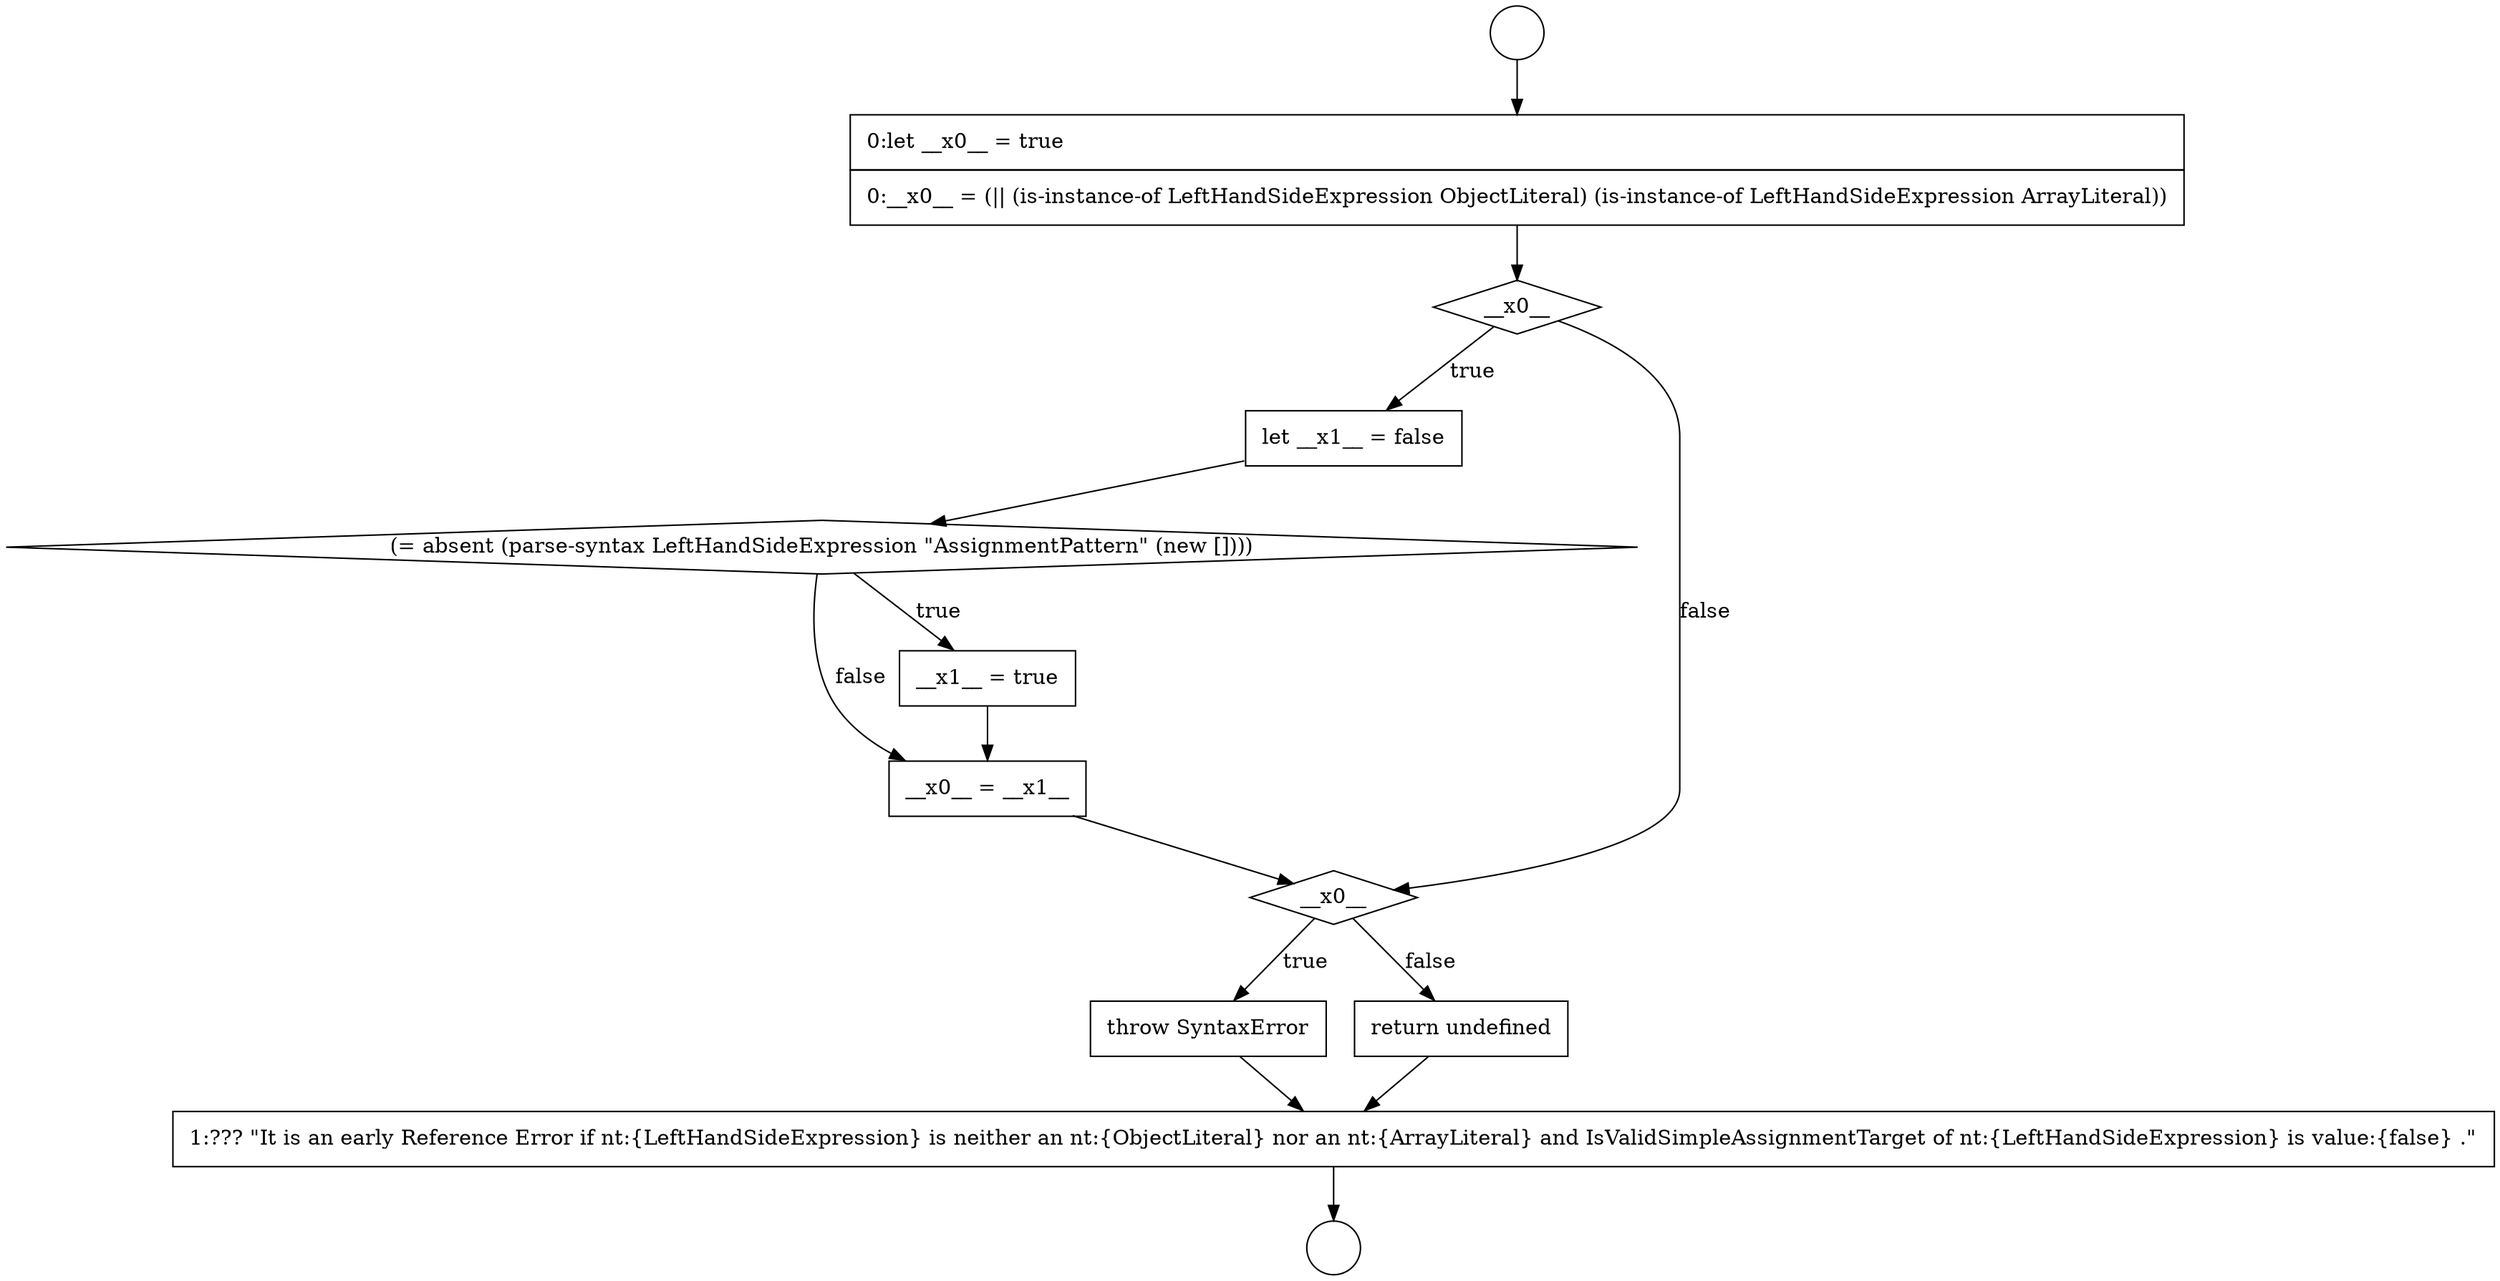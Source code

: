 digraph {
  node18020 [shape=circle label=" " color="black" fillcolor="white" style=filled]
  node18023 [shape=none, margin=0, label=<<font color="black">
    <table border="0" cellborder="1" cellspacing="0" cellpadding="10">
      <tr><td align="left">let __x1__ = false</td></tr>
    </table>
  </font>> color="black" fillcolor="white" style=filled]
  node18030 [shape=none, margin=0, label=<<font color="black">
    <table border="0" cellborder="1" cellspacing="0" cellpadding="10">
      <tr><td align="left">1:??? &quot;It is an early Reference Error if nt:{LeftHandSideExpression} is neither an nt:{ObjectLiteral} nor an nt:{ArrayLiteral} and IsValidSimpleAssignmentTarget of nt:{LeftHandSideExpression} is value:{false} .&quot;</td></tr>
    </table>
  </font>> color="black" fillcolor="white" style=filled]
  node18026 [shape=none, margin=0, label=<<font color="black">
    <table border="0" cellborder="1" cellspacing="0" cellpadding="10">
      <tr><td align="left">__x0__ = __x1__</td></tr>
    </table>
  </font>> color="black" fillcolor="white" style=filled]
  node18022 [shape=diamond, label=<<font color="black">__x0__</font>> color="black" fillcolor="white" style=filled]
  node18027 [shape=diamond, label=<<font color="black">__x0__</font>> color="black" fillcolor="white" style=filled]
  node18028 [shape=none, margin=0, label=<<font color="black">
    <table border="0" cellborder="1" cellspacing="0" cellpadding="10">
      <tr><td align="left">throw SyntaxError</td></tr>
    </table>
  </font>> color="black" fillcolor="white" style=filled]
  node18019 [shape=circle label=" " color="black" fillcolor="white" style=filled]
  node18025 [shape=none, margin=0, label=<<font color="black">
    <table border="0" cellborder="1" cellspacing="0" cellpadding="10">
      <tr><td align="left">__x1__ = true</td></tr>
    </table>
  </font>> color="black" fillcolor="white" style=filled]
  node18021 [shape=none, margin=0, label=<<font color="black">
    <table border="0" cellborder="1" cellspacing="0" cellpadding="10">
      <tr><td align="left">0:let __x0__ = true</td></tr>
      <tr><td align="left">0:__x0__ = (|| (is-instance-of LeftHandSideExpression ObjectLiteral) (is-instance-of LeftHandSideExpression ArrayLiteral))</td></tr>
    </table>
  </font>> color="black" fillcolor="white" style=filled]
  node18024 [shape=diamond, label=<<font color="black">(= absent (parse-syntax LeftHandSideExpression &quot;AssignmentPattern&quot; (new [])))</font>> color="black" fillcolor="white" style=filled]
  node18029 [shape=none, margin=0, label=<<font color="black">
    <table border="0" cellborder="1" cellspacing="0" cellpadding="10">
      <tr><td align="left">return undefined</td></tr>
    </table>
  </font>> color="black" fillcolor="white" style=filled]
  node18019 -> node18021 [ color="black"]
  node18029 -> node18030 [ color="black"]
  node18023 -> node18024 [ color="black"]
  node18024 -> node18025 [label=<<font color="black">true</font>> color="black"]
  node18024 -> node18026 [label=<<font color="black">false</font>> color="black"]
  node18022 -> node18023 [label=<<font color="black">true</font>> color="black"]
  node18022 -> node18027 [label=<<font color="black">false</font>> color="black"]
  node18028 -> node18030 [ color="black"]
  node18025 -> node18026 [ color="black"]
  node18026 -> node18027 [ color="black"]
  node18021 -> node18022 [ color="black"]
  node18030 -> node18020 [ color="black"]
  node18027 -> node18028 [label=<<font color="black">true</font>> color="black"]
  node18027 -> node18029 [label=<<font color="black">false</font>> color="black"]
}
